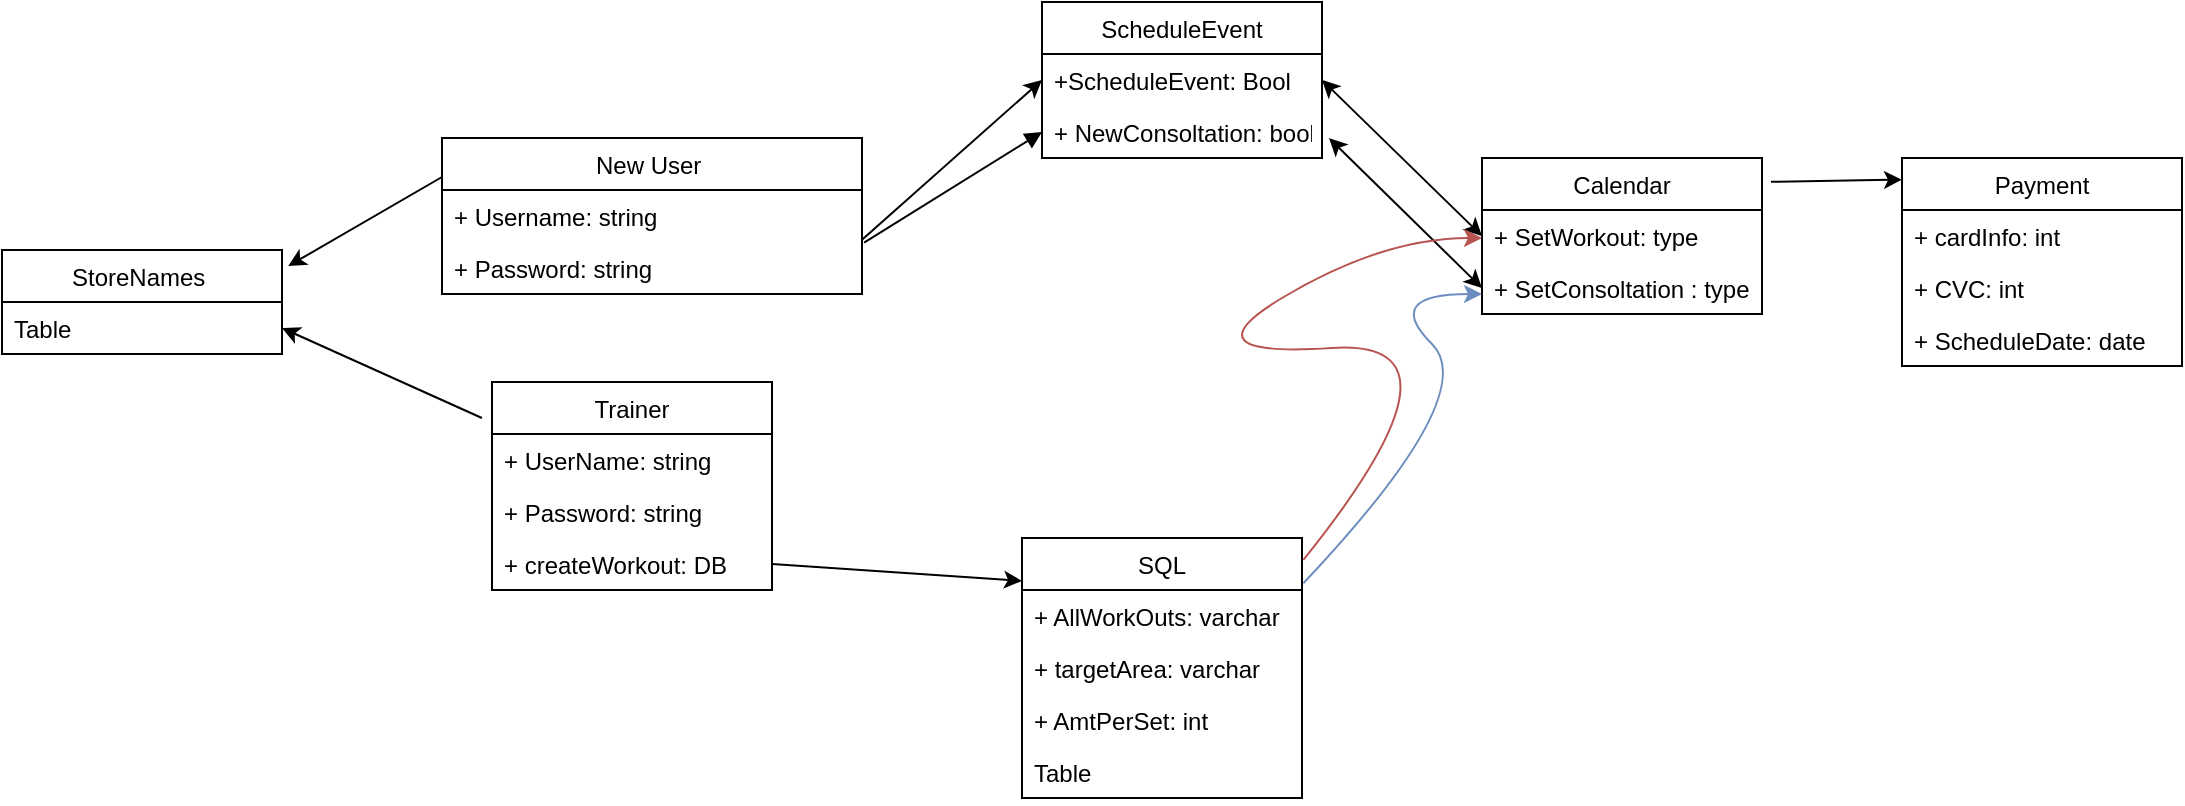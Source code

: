 <mxfile version="13.6.2" type="device"><diagram id="Rlkuw-m3yUb9IG4Gt_Lv" name="Page-1"><mxGraphModel dx="981" dy="567" grid="1" gridSize="10" guides="1" tooltips="1" connect="1" arrows="1" fold="1" page="1" pageScale="1" pageWidth="850" pageHeight="1100" math="0" shadow="0"><root><mxCell id="0"/><mxCell id="1" parent="0"/><mxCell id="ylHOXBJjok-vIAf_QEKm-25" value="" style="endArrow=classic;html=1;exitX=1;exitY=0.955;exitDx=0;exitDy=0;exitPerimeter=0;entryX=0;entryY=0.5;entryDx=0;entryDy=0;" edge="1" parent="1" source="ylHOXBJjok-vIAf_QEKm-3" target="ylHOXBJjok-vIAf_QEKm-7"><mxGeometry width="50" height="50" relative="1" as="geometry"><mxPoint x="400" y="300" as="sourcePoint"/><mxPoint x="460" y="180" as="targetPoint"/></mxGeometry></mxCell><mxCell id="ylHOXBJjok-vIAf_QEKm-26" value="" style="endArrow=block;html=1;startArrow=none;startFill=0;endFill=1;entryX=0;entryY=0.5;entryDx=0;entryDy=0;exitX=1.005;exitY=0.013;exitDx=0;exitDy=0;exitPerimeter=0;" edge="1" parent="1" source="ylHOXBJjok-vIAf_QEKm-4" target="ylHOXBJjok-vIAf_QEKm-8"><mxGeometry width="50" height="50" relative="1" as="geometry"><mxPoint x="320" y="250" as="sourcePoint"/><mxPoint x="370" y="200" as="targetPoint"/></mxGeometry></mxCell><mxCell id="ylHOXBJjok-vIAf_QEKm-27" value="" style="endArrow=classic;startArrow=classic;html=1;entryX=1.025;entryY=0.617;entryDx=0;entryDy=0;entryPerimeter=0;exitX=0;exitY=0.5;exitDx=0;exitDy=0;" edge="1" parent="1" source="ylHOXBJjok-vIAf_QEKm-16" target="ylHOXBJjok-vIAf_QEKm-8"><mxGeometry width="50" height="50" relative="1" as="geometry"><mxPoint x="760" y="200" as="sourcePoint"/><mxPoint x="720" y="230" as="targetPoint"/><Array as="points"/></mxGeometry></mxCell><mxCell id="ylHOXBJjok-vIAf_QEKm-29" value="" style="endArrow=classic;startArrow=classic;html=1;entryX=0;entryY=0.5;entryDx=0;entryDy=0;exitX=1;exitY=0.5;exitDx=0;exitDy=0;" edge="1" parent="1" source="ylHOXBJjok-vIAf_QEKm-7" target="ylHOXBJjok-vIAf_QEKm-15"><mxGeometry width="50" height="50" relative="1" as="geometry"><mxPoint x="680" y="190" as="sourcePoint"/><mxPoint x="730" y="140" as="targetPoint"/></mxGeometry></mxCell><mxCell id="ylHOXBJjok-vIAf_QEKm-14" value="Calendar" style="swimlane;fontStyle=0;childLayout=stackLayout;horizontal=1;startSize=26;fillColor=none;horizontalStack=0;resizeParent=1;resizeParentMax=0;resizeLast=0;collapsible=1;marginBottom=0;" vertex="1" parent="1"><mxGeometry x="780" y="150" width="140" height="78" as="geometry"/></mxCell><mxCell id="ylHOXBJjok-vIAf_QEKm-15" value="+ SetWorkout: type" style="text;strokeColor=none;fillColor=none;align=left;verticalAlign=top;spacingLeft=4;spacingRight=4;overflow=hidden;rotatable=0;points=[[0,0.5],[1,0.5]];portConstraint=eastwest;" vertex="1" parent="ylHOXBJjok-vIAf_QEKm-14"><mxGeometry y="26" width="140" height="26" as="geometry"/></mxCell><mxCell id="ylHOXBJjok-vIAf_QEKm-16" value="+ SetConsoltation : type" style="text;strokeColor=none;fillColor=none;align=left;verticalAlign=top;spacingLeft=4;spacingRight=4;overflow=hidden;rotatable=0;points=[[0,0.5],[1,0.5]];portConstraint=eastwest;" vertex="1" parent="ylHOXBJjok-vIAf_QEKm-14"><mxGeometry y="52" width="140" height="26" as="geometry"/></mxCell><mxCell id="ylHOXBJjok-vIAf_QEKm-2" value="New User " style="swimlane;fontStyle=0;childLayout=stackLayout;horizontal=1;startSize=26;fillColor=none;horizontalStack=0;resizeParent=1;resizeParentMax=0;resizeLast=0;collapsible=1;marginBottom=0;" vertex="1" parent="1"><mxGeometry x="260" y="140" width="210" height="78" as="geometry"/></mxCell><mxCell id="ylHOXBJjok-vIAf_QEKm-3" value="+ Username: string&#10;" style="text;strokeColor=none;fillColor=none;align=left;verticalAlign=top;spacingLeft=4;spacingRight=4;overflow=hidden;rotatable=0;points=[[0,0.5],[1,0.5]];portConstraint=eastwest;" vertex="1" parent="ylHOXBJjok-vIAf_QEKm-2"><mxGeometry y="26" width="210" height="26" as="geometry"/></mxCell><mxCell id="ylHOXBJjok-vIAf_QEKm-4" value="+ Password: string" style="text;strokeColor=none;fillColor=none;align=left;verticalAlign=top;spacingLeft=4;spacingRight=4;overflow=hidden;rotatable=0;points=[[0,0.5],[1,0.5]];portConstraint=eastwest;" vertex="1" parent="ylHOXBJjok-vIAf_QEKm-2"><mxGeometry y="52" width="210" height="26" as="geometry"/></mxCell><mxCell id="ylHOXBJjok-vIAf_QEKm-6" value="ScheduleEvent" style="swimlane;fontStyle=0;childLayout=stackLayout;horizontal=1;startSize=26;fillColor=none;horizontalStack=0;resizeParent=1;resizeParentMax=0;resizeLast=0;collapsible=1;marginBottom=0;" vertex="1" parent="1"><mxGeometry x="560" y="72" width="140" height="78" as="geometry"/></mxCell><mxCell id="ylHOXBJjok-vIAf_QEKm-7" value="+ScheduleEvent: Bool" style="text;strokeColor=none;fillColor=none;align=left;verticalAlign=top;spacingLeft=4;spacingRight=4;overflow=hidden;rotatable=0;points=[[0,0.5],[1,0.5]];portConstraint=eastwest;" vertex="1" parent="ylHOXBJjok-vIAf_QEKm-6"><mxGeometry y="26" width="140" height="26" as="geometry"/></mxCell><mxCell id="ylHOXBJjok-vIAf_QEKm-8" value="+ NewConsoltation: bool" style="text;strokeColor=none;fillColor=none;align=left;verticalAlign=top;spacingLeft=4;spacingRight=4;overflow=hidden;rotatable=0;points=[[0,0.5],[1,0.5]];portConstraint=eastwest;" vertex="1" parent="ylHOXBJjok-vIAf_QEKm-6"><mxGeometry y="52" width="140" height="26" as="geometry"/></mxCell><mxCell id="ylHOXBJjok-vIAf_QEKm-30" value="Trainer" style="swimlane;fontStyle=0;childLayout=stackLayout;horizontal=1;startSize=26;fillColor=none;horizontalStack=0;resizeParent=1;resizeParentMax=0;resizeLast=0;collapsible=1;marginBottom=0;" vertex="1" parent="1"><mxGeometry x="285" y="262" width="140" height="104" as="geometry"/></mxCell><mxCell id="ylHOXBJjok-vIAf_QEKm-31" value="+ UserName: string" style="text;strokeColor=none;fillColor=none;align=left;verticalAlign=top;spacingLeft=4;spacingRight=4;overflow=hidden;rotatable=0;points=[[0,0.5],[1,0.5]];portConstraint=eastwest;" vertex="1" parent="ylHOXBJjok-vIAf_QEKm-30"><mxGeometry y="26" width="140" height="26" as="geometry"/></mxCell><mxCell id="ylHOXBJjok-vIAf_QEKm-32" value="+ Password: string" style="text;strokeColor=none;fillColor=none;align=left;verticalAlign=top;spacingLeft=4;spacingRight=4;overflow=hidden;rotatable=0;points=[[0,0.5],[1,0.5]];portConstraint=eastwest;" vertex="1" parent="ylHOXBJjok-vIAf_QEKm-30"><mxGeometry y="52" width="140" height="26" as="geometry"/></mxCell><mxCell id="ylHOXBJjok-vIAf_QEKm-35" value="+ createWorkout: DB" style="text;strokeColor=none;fillColor=none;align=left;verticalAlign=top;spacingLeft=4;spacingRight=4;overflow=hidden;rotatable=0;points=[[0,0.5],[1,0.5]];portConstraint=eastwest;" vertex="1" parent="ylHOXBJjok-vIAf_QEKm-30"><mxGeometry y="78" width="140" height="26" as="geometry"/></mxCell><mxCell id="ylHOXBJjok-vIAf_QEKm-34" value="" style="endArrow=classic;startArrow=none;html=1;startFill=0;entryX=0;entryY=0.165;entryDx=0;entryDy=0;entryPerimeter=0;exitX=1;exitY=0.5;exitDx=0;exitDy=0;" edge="1" parent="1" source="ylHOXBJjok-vIAf_QEKm-35" target="ylHOXBJjok-vIAf_QEKm-18"><mxGeometry width="50" height="50" relative="1" as="geometry"><mxPoint x="425" y="280" as="sourcePoint"/><mxPoint x="475" y="230" as="targetPoint"/></mxGeometry></mxCell><mxCell id="ylHOXBJjok-vIAf_QEKm-18" value="SQL" style="swimlane;fontStyle=0;childLayout=stackLayout;horizontal=1;startSize=26;fillColor=none;horizontalStack=0;resizeParent=1;resizeParentMax=0;resizeLast=0;collapsible=1;marginBottom=0;" vertex="1" parent="1"><mxGeometry x="550" y="340" width="140" height="130" as="geometry"/></mxCell><mxCell id="ylHOXBJjok-vIAf_QEKm-19" value="+ AllWorkOuts: varchar" style="text;strokeColor=none;fillColor=none;align=left;verticalAlign=top;spacingLeft=4;spacingRight=4;overflow=hidden;rotatable=0;points=[[0,0.5],[1,0.5]];portConstraint=eastwest;" vertex="1" parent="ylHOXBJjok-vIAf_QEKm-18"><mxGeometry y="26" width="140" height="26" as="geometry"/></mxCell><mxCell id="ylHOXBJjok-vIAf_QEKm-20" value="+ targetArea: varchar" style="text;strokeColor=none;fillColor=none;align=left;verticalAlign=top;spacingLeft=4;spacingRight=4;overflow=hidden;rotatable=0;points=[[0,0.5],[1,0.5]];portConstraint=eastwest;" vertex="1" parent="ylHOXBJjok-vIAf_QEKm-18"><mxGeometry y="52" width="140" height="26" as="geometry"/></mxCell><mxCell id="ylHOXBJjok-vIAf_QEKm-21" value="+ AmtPerSet: int" style="text;strokeColor=none;fillColor=none;align=left;verticalAlign=top;spacingLeft=4;spacingRight=4;overflow=hidden;rotatable=0;points=[[0,0.5],[1,0.5]];portConstraint=eastwest;" vertex="1" parent="ylHOXBJjok-vIAf_QEKm-18"><mxGeometry y="78" width="140" height="26" as="geometry"/></mxCell><mxCell id="ylHOXBJjok-vIAf_QEKm-36" value="Table" style="text;strokeColor=none;fillColor=none;align=left;verticalAlign=top;spacingLeft=4;spacingRight=4;overflow=hidden;rotatable=0;points=[[0,0.5],[1,0.5]];portConstraint=eastwest;" vertex="1" parent="ylHOXBJjok-vIAf_QEKm-18"><mxGeometry y="104" width="140" height="26" as="geometry"/></mxCell><mxCell id="ylHOXBJjok-vIAf_QEKm-41" value="" style="endArrow=none;html=1;startArrow=classic;startFill=1;endFill=0;entryX=0;entryY=0.25;entryDx=0;entryDy=0;exitX=1.022;exitY=0.155;exitDx=0;exitDy=0;exitPerimeter=0;" edge="1" parent="1" source="ylHOXBJjok-vIAf_QEKm-37" target="ylHOXBJjok-vIAf_QEKm-2"><mxGeometry width="50" height="50" relative="1" as="geometry"><mxPoint x="190" y="214" as="sourcePoint"/><mxPoint x="240" y="164" as="targetPoint"/></mxGeometry></mxCell><mxCell id="ylHOXBJjok-vIAf_QEKm-37" value="StoreNames " style="swimlane;fontStyle=0;childLayout=stackLayout;horizontal=1;startSize=26;fillColor=none;horizontalStack=0;resizeParent=1;resizeParentMax=0;resizeLast=0;collapsible=1;marginBottom=0;" vertex="1" parent="1"><mxGeometry x="40" y="196" width="140" height="52" as="geometry"/></mxCell><mxCell id="ylHOXBJjok-vIAf_QEKm-38" value="Table" style="text;strokeColor=none;fillColor=none;align=left;verticalAlign=top;spacingLeft=4;spacingRight=4;overflow=hidden;rotatable=0;points=[[0,0.5],[1,0.5]];portConstraint=eastwest;" vertex="1" parent="ylHOXBJjok-vIAf_QEKm-37"><mxGeometry y="26" width="140" height="26" as="geometry"/></mxCell><mxCell id="ylHOXBJjok-vIAf_QEKm-42" value="" style="endArrow=none;html=1;startArrow=classic;startFill=1;endFill=0;entryX=-0.036;entryY=0.173;entryDx=0;entryDy=0;exitX=1;exitY=0.5;exitDx=0;exitDy=0;entryPerimeter=0;" edge="1" parent="1" source="ylHOXBJjok-vIAf_QEKm-38" target="ylHOXBJjok-vIAf_QEKm-30"><mxGeometry width="50" height="50" relative="1" as="geometry"><mxPoint x="190.0" y="306.56" as="sourcePoint"/><mxPoint x="266.92" y="262" as="targetPoint"/></mxGeometry></mxCell><mxCell id="ylHOXBJjok-vIAf_QEKm-43" value="" style="endArrow=classic;startArrow=none;html=1;startFill=0;exitX=1.032;exitY=0.153;exitDx=0;exitDy=0;exitPerimeter=0;entryX=0;entryY=0.104;entryDx=0;entryDy=0;entryPerimeter=0;" edge="1" parent="1" source="ylHOXBJjok-vIAf_QEKm-14" target="ylHOXBJjok-vIAf_QEKm-10"><mxGeometry width="50" height="50" relative="1" as="geometry"><mxPoint x="930" y="180" as="sourcePoint"/><mxPoint x="980" y="130" as="targetPoint"/></mxGeometry></mxCell><mxCell id="ylHOXBJjok-vIAf_QEKm-10" value="Payment" style="swimlane;fontStyle=0;childLayout=stackLayout;horizontal=1;startSize=26;fillColor=none;horizontalStack=0;resizeParent=1;resizeParentMax=0;resizeLast=0;collapsible=1;marginBottom=0;" vertex="1" parent="1"><mxGeometry x="990" y="150" width="140" height="104" as="geometry"/></mxCell><mxCell id="ylHOXBJjok-vIAf_QEKm-11" value="+ cardInfo: int" style="text;strokeColor=none;fillColor=none;align=left;verticalAlign=top;spacingLeft=4;spacingRight=4;overflow=hidden;rotatable=0;points=[[0,0.5],[1,0.5]];portConstraint=eastwest;" vertex="1" parent="ylHOXBJjok-vIAf_QEKm-10"><mxGeometry y="26" width="140" height="26" as="geometry"/></mxCell><mxCell id="ylHOXBJjok-vIAf_QEKm-12" value="+ CVC: int" style="text;strokeColor=none;fillColor=none;align=left;verticalAlign=top;spacingLeft=4;spacingRight=4;overflow=hidden;rotatable=0;points=[[0,0.5],[1,0.5]];portConstraint=eastwest;" vertex="1" parent="ylHOXBJjok-vIAf_QEKm-10"><mxGeometry y="52" width="140" height="26" as="geometry"/></mxCell><mxCell id="ylHOXBJjok-vIAf_QEKm-13" value="+ ScheduleDate: date" style="text;strokeColor=none;fillColor=none;align=left;verticalAlign=top;spacingLeft=4;spacingRight=4;overflow=hidden;rotatable=0;points=[[0,0.5],[1,0.5]];portConstraint=eastwest;" vertex="1" parent="ylHOXBJjok-vIAf_QEKm-10"><mxGeometry y="78" width="140" height="26" as="geometry"/></mxCell><mxCell id="ylHOXBJjok-vIAf_QEKm-44" value="" style="curved=1;endArrow=classic;html=1;fillColor=#f8cecc;strokeColor=#b85450;exitX=1.005;exitY=0.084;exitDx=0;exitDy=0;exitPerimeter=0;" edge="1" parent="1" source="ylHOXBJjok-vIAf_QEKm-18"><mxGeometry width="50" height="50" relative="1" as="geometry"><mxPoint x="730" y="240" as="sourcePoint"/><mxPoint x="780" y="190" as="targetPoint"/><Array as="points"><mxPoint x="780" y="240"/><mxPoint x="630" y="250"/><mxPoint x="730" y="190"/></Array></mxGeometry></mxCell><mxCell id="ylHOXBJjok-vIAf_QEKm-45" value="" style="curved=1;endArrow=classic;html=1;fillColor=#dae8fc;strokeColor=#6c8ebf;exitX=1.005;exitY=0.174;exitDx=0;exitDy=0;exitPerimeter=0;" edge="1" parent="1" source="ylHOXBJjok-vIAf_QEKm-18"><mxGeometry width="50" height="50" relative="1" as="geometry"><mxPoint x="730" y="268" as="sourcePoint"/><mxPoint x="780" y="218" as="targetPoint"/><Array as="points"><mxPoint x="780" y="268"/><mxPoint x="730" y="218"/></Array></mxGeometry></mxCell></root></mxGraphModel></diagram></mxfile>
